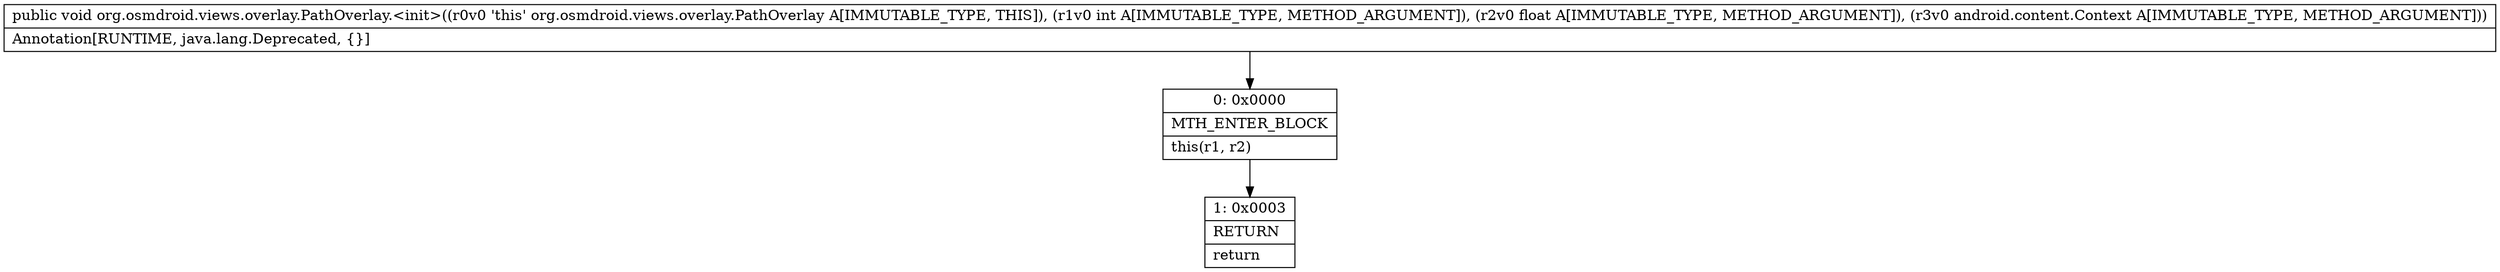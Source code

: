 digraph "CFG fororg.osmdroid.views.overlay.PathOverlay.\<init\>(IFLandroid\/content\/Context;)V" {
Node_0 [shape=record,label="{0\:\ 0x0000|MTH_ENTER_BLOCK\l|this(r1, r2)\l}"];
Node_1 [shape=record,label="{1\:\ 0x0003|RETURN\l|return\l}"];
MethodNode[shape=record,label="{public void org.osmdroid.views.overlay.PathOverlay.\<init\>((r0v0 'this' org.osmdroid.views.overlay.PathOverlay A[IMMUTABLE_TYPE, THIS]), (r1v0 int A[IMMUTABLE_TYPE, METHOD_ARGUMENT]), (r2v0 float A[IMMUTABLE_TYPE, METHOD_ARGUMENT]), (r3v0 android.content.Context A[IMMUTABLE_TYPE, METHOD_ARGUMENT]))  | Annotation[RUNTIME, java.lang.Deprecated, \{\}]\l}"];
MethodNode -> Node_0;
Node_0 -> Node_1;
}

